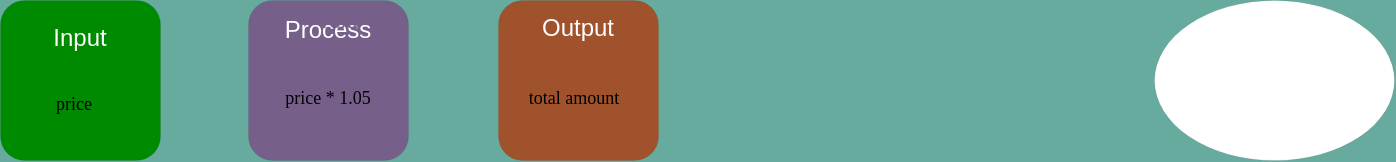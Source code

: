 <mxfile version="20.8.23" type="github">
  <diagram name="Page-1" id="w7ukTtNgSzVgdRXU3wD-">
    <mxGraphModel dx="760" dy="199" grid="0" gridSize="10" guides="1" tooltips="1" connect="1" arrows="1" fold="1" page="0" pageScale="1" pageWidth="850" pageHeight="1100" background="#67AB9F" math="0" shadow="0">
      <root>
        <mxCell id="0" />
        <mxCell id="1" parent="0" />
        <mxCell id="wxkwnVDjkmYRIN4v_zQX-35" value="" style="ellipse;whiteSpace=wrap;html=1;rounded=1;shadow=0;glass=0;sketch=0;strokeWidth=0;fontFamily=Helvetica;" parent="1" vertex="1">
          <mxGeometry x="474" y="118" width="120" height="80" as="geometry" />
        </mxCell>
        <mxCell id="wxkwnVDjkmYRIN4v_zQX-36" value="&lt;p style=&quot;line-height: 0%;&quot;&gt;&lt;font style=&quot;font-size: 12px;&quot;&gt;Input&lt;br&gt;&lt;br style=&quot;&quot;&gt;&lt;/font&gt;&lt;br style=&quot;font-size: 10px;&quot;&gt;&lt;/p&gt;&lt;div style=&quot;text-align: justify;&quot;&gt;&lt;/div&gt;&lt;div style=&quot;&quot;&gt;&lt;/div&gt;&lt;p&gt;&lt;/p&gt;" style="whiteSpace=wrap;html=1;aspect=fixed;rounded=1;shadow=0;glass=0;strokeWidth=0;fontFamily=Helvetica;perimeterSpacing=0;imageWidth=27;imageHeight=30;fillColor=#008a00;fontColor=#ffffff;strokeColor=#005700;align=center;verticalAlign=top;" parent="1" vertex="1">
          <mxGeometry x="-103" y="118" width="80" height="80" as="geometry" />
        </mxCell>
        <mxCell id="wxkwnVDjkmYRIN4v_zQX-41" value="Output" style="whiteSpace=wrap;html=1;aspect=fixed;rounded=1;shadow=0;glass=0;sketch=0;strokeWidth=0;fontFamily=Helvetica;fillColor=#a0522d;fontColor=#ffffff;strokeColor=#6D1F00;verticalAlign=top;" parent="1" vertex="1">
          <mxGeometry x="146" y="118" width="80" height="80" as="geometry" />
        </mxCell>
        <mxCell id="wxkwnVDjkmYRIN4v_zQX-43" value="&lt;font style=&quot;font-size: 12px;&quot;&gt;Process&lt;/font&gt;" style="whiteSpace=wrap;html=1;aspect=fixed;rounded=1;shadow=0;glass=0;labelBackgroundColor=#76608a;sketch=0;strokeWidth=0;fontFamily=Helvetica;fontSize=13;fontColor=#ffffff;fillColor=#76608a;strokeColor=#432D57;verticalAlign=top;" parent="1" vertex="1">
          <mxGeometry x="21" y="118" width="80" height="80" as="geometry" />
        </mxCell>
        <mxCell id="wxkwnVDjkmYRIN4v_zQX-44" value="Text" style="text;html=1;strokeColor=none;fillColor=none;align=center;verticalAlign=top;whiteSpace=wrap;rounded=0;fontSize=11;fontFamily=Helvetica;fontColor=#76608a;" parent="1" vertex="1">
          <mxGeometry x="36" y="137" width="60" height="30" as="geometry" />
        </mxCell>
        <mxCell id="wxkwnVDjkmYRIN4v_zQX-45" value="Text" style="text;html=1;strokeColor=none;fillColor=none;align=center;verticalAlign=top;whiteSpace=wrap;rounded=0;fontSize=11;fontFamily=Helvetica;fontColor=#76608a;" parent="1" vertex="1">
          <mxGeometry x="36" y="137" width="60" height="30" as="geometry" />
        </mxCell>
        <mxCell id="wxkwnVDjkmYRIN4v_zQX-46" value="Text" style="text;html=1;strokeColor=none;fillColor=none;align=center;verticalAlign=bottom;whiteSpace=wrap;rounded=0;fontSize=11;fontFamily=Helvetica;fontColor=#76608a;labelPosition=center;verticalLabelPosition=top;" parent="1" vertex="1">
          <mxGeometry x="36" y="137" width="60" height="30" as="geometry" />
        </mxCell>
        <mxCell id="wxkwnVDjkmYRIN4v_zQX-47" value="Text" style="text;html=1;strokeColor=none;fillColor=none;align=center;verticalAlign=top;whiteSpace=wrap;rounded=0;fontSize=11;fontFamily=Helvetica;fontColor=#76608a;" parent="1" vertex="1">
          <mxGeometry x="36" y="137" width="60" height="30" as="geometry" />
        </mxCell>
        <mxCell id="wxkwnVDjkmYRIN4v_zQX-48" value="&lt;font style=&quot;font-size: 9px;&quot; color=&quot;#000000&quot;&gt;price&lt;/font&gt;" style="text;html=1;strokeColor=none;fillColor=none;align=center;verticalAlign=middle;whiteSpace=wrap;rounded=0;fontSize=12;fontFamily=Georgia;fontColor=#76608a;" parent="1" vertex="1">
          <mxGeometry x="-96" y="154" width="60" height="30" as="geometry" />
        </mxCell>
        <mxCell id="wxkwnVDjkmYRIN4v_zQX-49" value="price * 1.05" style="text;html=1;strokeColor=none;fillColor=none;align=center;verticalAlign=middle;whiteSpace=wrap;rounded=0;fontSize=9;fontFamily=Georgia;fontColor=#000000;" parent="1" vertex="1">
          <mxGeometry x="31" y="152" width="60" height="30" as="geometry" />
        </mxCell>
        <mxCell id="wxkwnVDjkmYRIN4v_zQX-50" value="total amount" style="text;html=1;strokeColor=none;fillColor=none;align=center;verticalAlign=middle;whiteSpace=wrap;rounded=0;fontSize=9;fontFamily=Georgia;fontColor=#000000;" parent="1" vertex="1">
          <mxGeometry x="154" y="152" width="60" height="30" as="geometry" />
        </mxCell>
      </root>
    </mxGraphModel>
  </diagram>
</mxfile>
